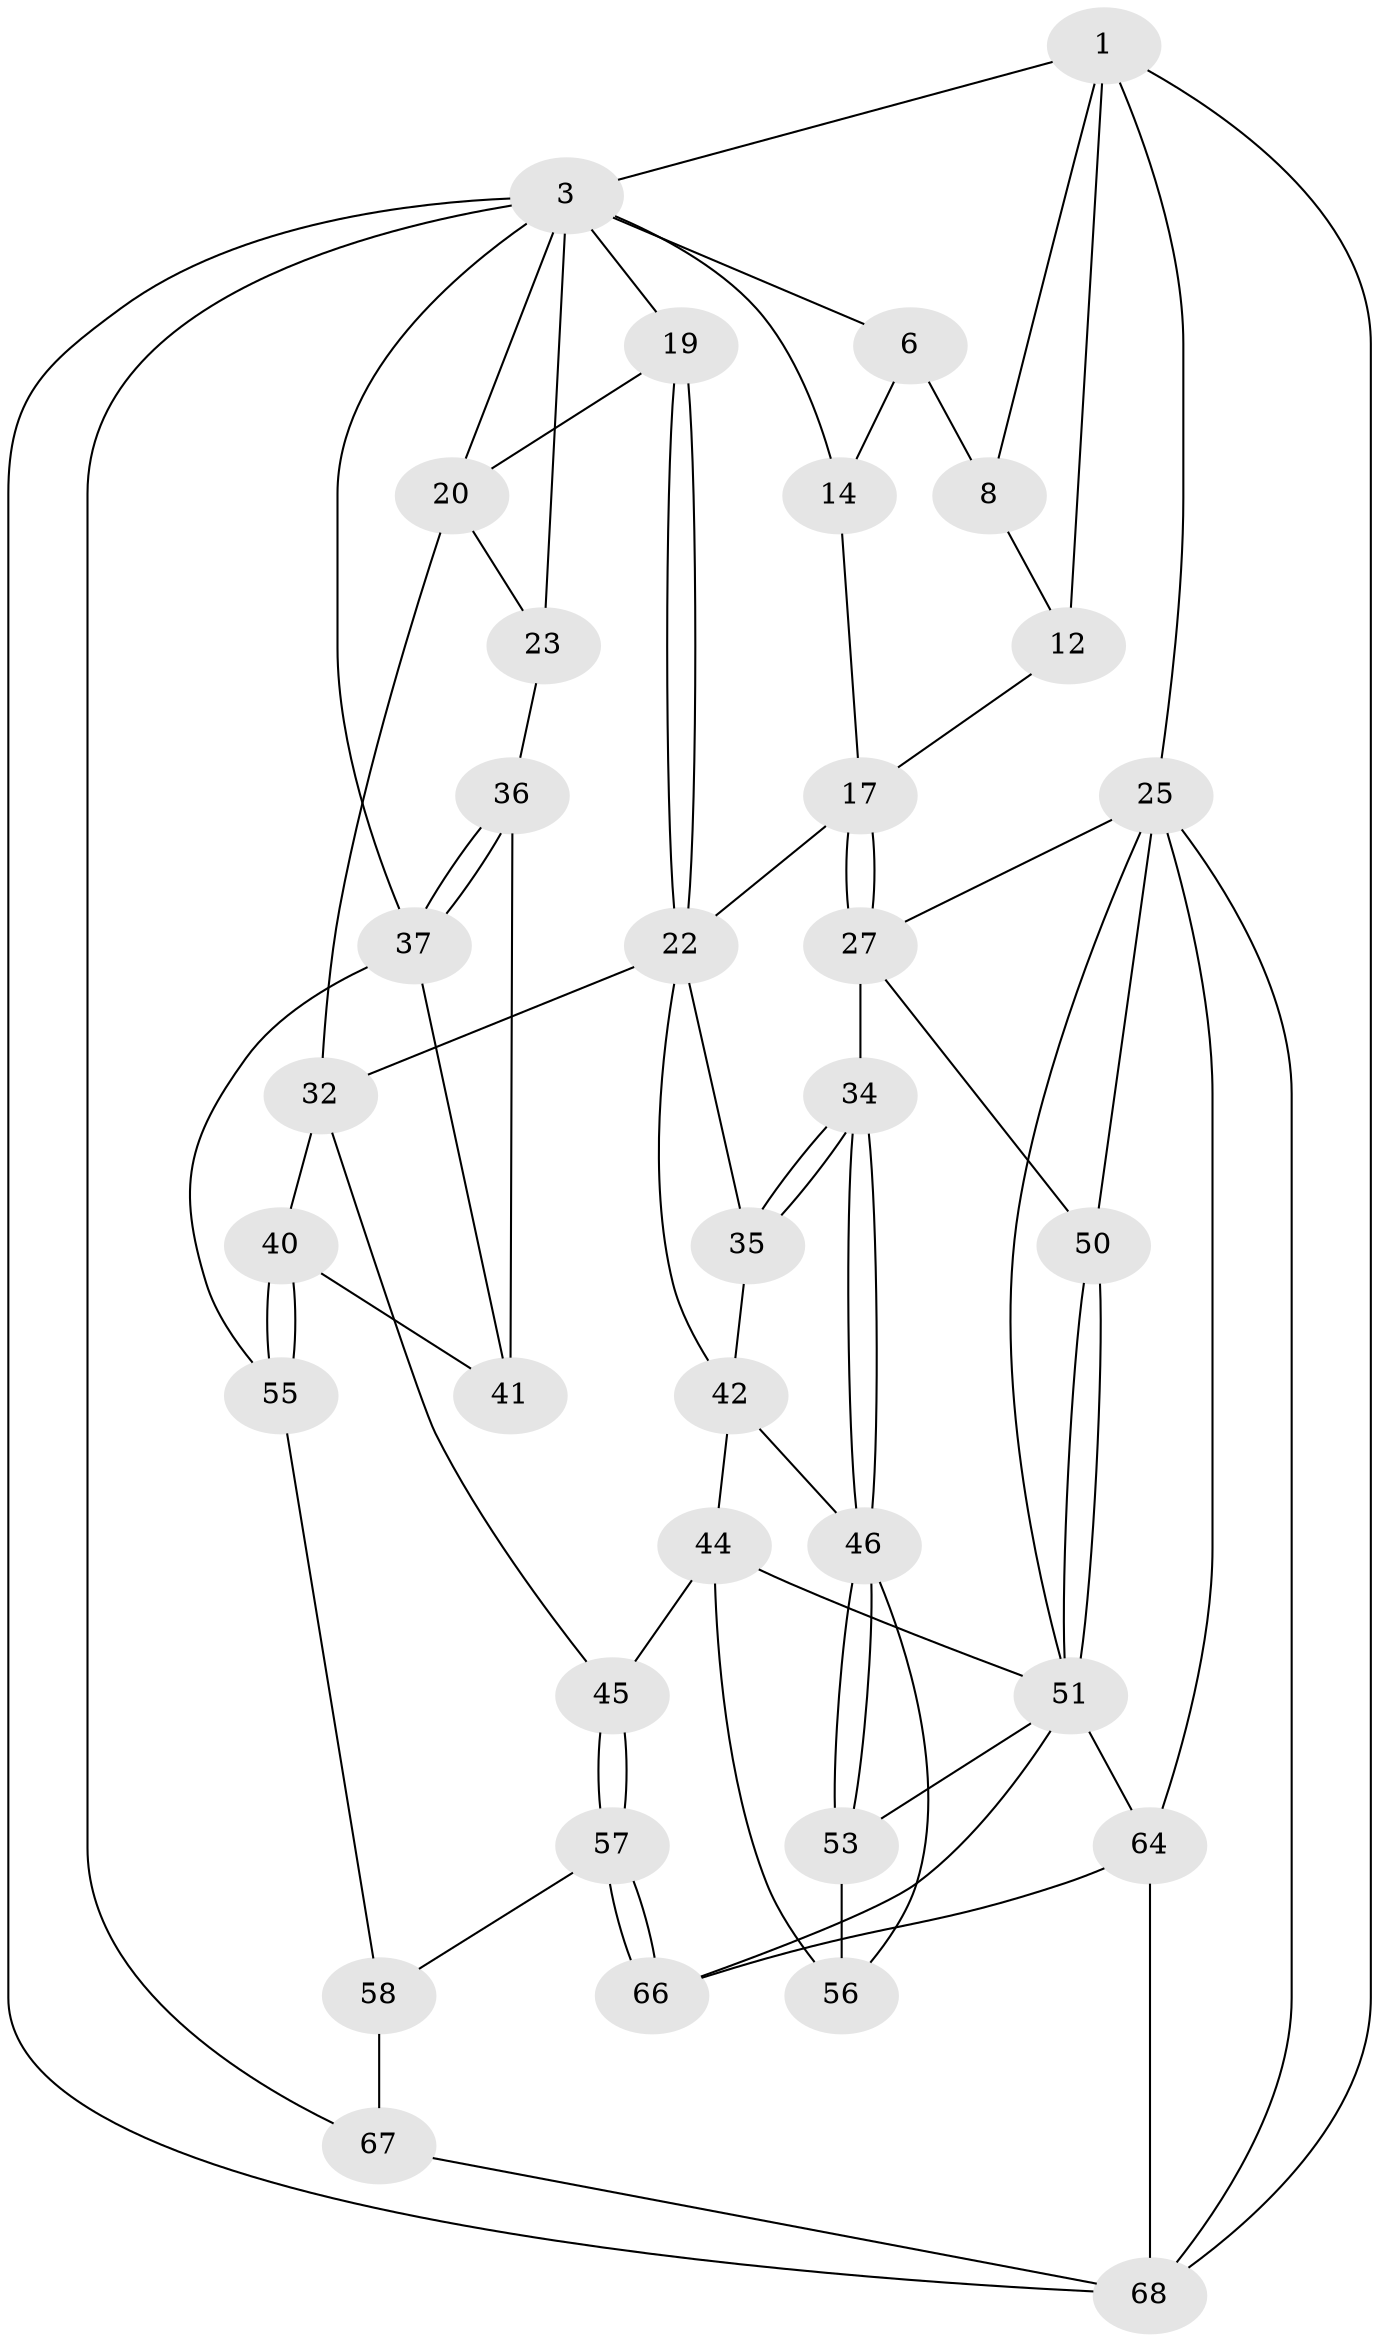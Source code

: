 // original degree distribution, {3: 0.02857142857142857, 6: 0.22857142857142856, 5: 0.4857142857142857, 4: 0.2571428571428571}
// Generated by graph-tools (version 1.1) at 2025/28/03/15/25 16:28:08]
// undirected, 35 vertices, 76 edges
graph export_dot {
graph [start="1"]
  node [color=gray90,style=filled];
  1 [pos="+0.8042865167256004+0",super="+7+2"];
  3 [pos="+0+0",super="+24+54+4"];
  6 [pos="+0.5072831333598251+0",super="+9"];
  8 [pos="+0.6878038591027453+0.0874365840069073"];
  12 [pos="+0.8876517202320033+0.09289489893693233",super="+13"];
  14 [pos="+0.5001592295145336+0.0990324419154382"];
  17 [pos="+0.6845137079804796+0.2670868775625189",super="+18"];
  19 [pos="+0.3621929243514229+0.23192465147099742"];
  20 [pos="+0.2515224975249306+0.2702487669829549",super="+28"];
  22 [pos="+0.49109840495445856+0.3042755875488802",super="+30"];
  23 [pos="+0+0.31441625977403037",super="+29"];
  25 [pos="+1+0.4826364633451435",super="+63+26"];
  27 [pos="+0.6885711378153799+0.27396596761983855",super="+33"];
  32 [pos="+0.32743429333688445+0.45745064376650796",super="+39"];
  34 [pos="+0.5964514433338238+0.510030161507289"];
  35 [pos="+0.5582345452471889+0.48370162779791714"];
  36 [pos="+0.13141428968500599+0.48118675042142994"];
  37 [pos="+0+0.5993932150367273",super="+38+48"];
  40 [pos="+0.24215571272581238+0.56275725768938"];
  41 [pos="+0.19561574581087804+0.5563022706807663"];
  42 [pos="+0.4368731875338705+0.5092432675685624",super="+43"];
  44 [pos="+0.4393338392363214+0.6356289844819455",super="+60"];
  45 [pos="+0.3390952082365875+0.67297071397309"];
  46 [pos="+0.5582537823505088+0.5684245067576328",super="+47"];
  50 [pos="+0.678831950290443+0.5399487365177682"];
  51 [pos="+0.6497613791580873+0.6917818150137867",super="+62+52"];
  53 [pos="+0.5854092656915729+0.6499492144608869"];
  55 [pos="+0.153140194518948+0.7087756917616914"];
  56 [pos="+0.5374593382798561+0.6559394719238725"];
  57 [pos="+0.3154015352991136+0.7425653455825632"];
  58 [pos="+0.3139556356001295+0.7438480664322565",super="+59"];
  64 [pos="+0.7378609925661548+0.7513867054580367",super="+65"];
  66 [pos="+0.529726168630393+0.8244373586464183"];
  67 [pos="+0+1",super="+69"];
  68 [pos="+1+1",super="+70"];
  1 -- 8;
  1 -- 12 [weight=3];
  1 -- 3;
  1 -- 68;
  1 -- 25;
  3 -- 23 [weight=2];
  3 -- 67;
  3 -- 68;
  3 -- 19;
  3 -- 20;
  3 -- 6;
  3 -- 14;
  3 -- 37 [weight=2];
  6 -- 8;
  6 -- 14;
  8 -- 12;
  12 -- 17;
  14 -- 17;
  17 -- 27;
  17 -- 27;
  17 -- 22;
  19 -- 20;
  19 -- 22;
  19 -- 22;
  20 -- 32;
  20 -- 23;
  22 -- 32;
  22 -- 42;
  22 -- 35;
  23 -- 36;
  25 -- 64;
  25 -- 68;
  25 -- 27;
  25 -- 50;
  25 -- 51;
  27 -- 34;
  27 -- 50;
  32 -- 40;
  32 -- 45;
  34 -- 35;
  34 -- 35;
  34 -- 46;
  34 -- 46;
  35 -- 42;
  36 -- 37;
  36 -- 37;
  36 -- 41;
  37 -- 41;
  37 -- 55;
  40 -- 41;
  40 -- 55;
  40 -- 55;
  42 -- 44;
  42 -- 46;
  44 -- 45;
  44 -- 56;
  44 -- 51;
  45 -- 57;
  45 -- 57;
  46 -- 53;
  46 -- 53;
  46 -- 56;
  50 -- 51;
  50 -- 51;
  51 -- 64;
  51 -- 66;
  51 -- 53;
  53 -- 56;
  55 -- 58;
  57 -- 58;
  57 -- 66;
  57 -- 66;
  58 -- 67 [weight=2];
  64 -- 66;
  64 -- 68;
  67 -- 68;
}

